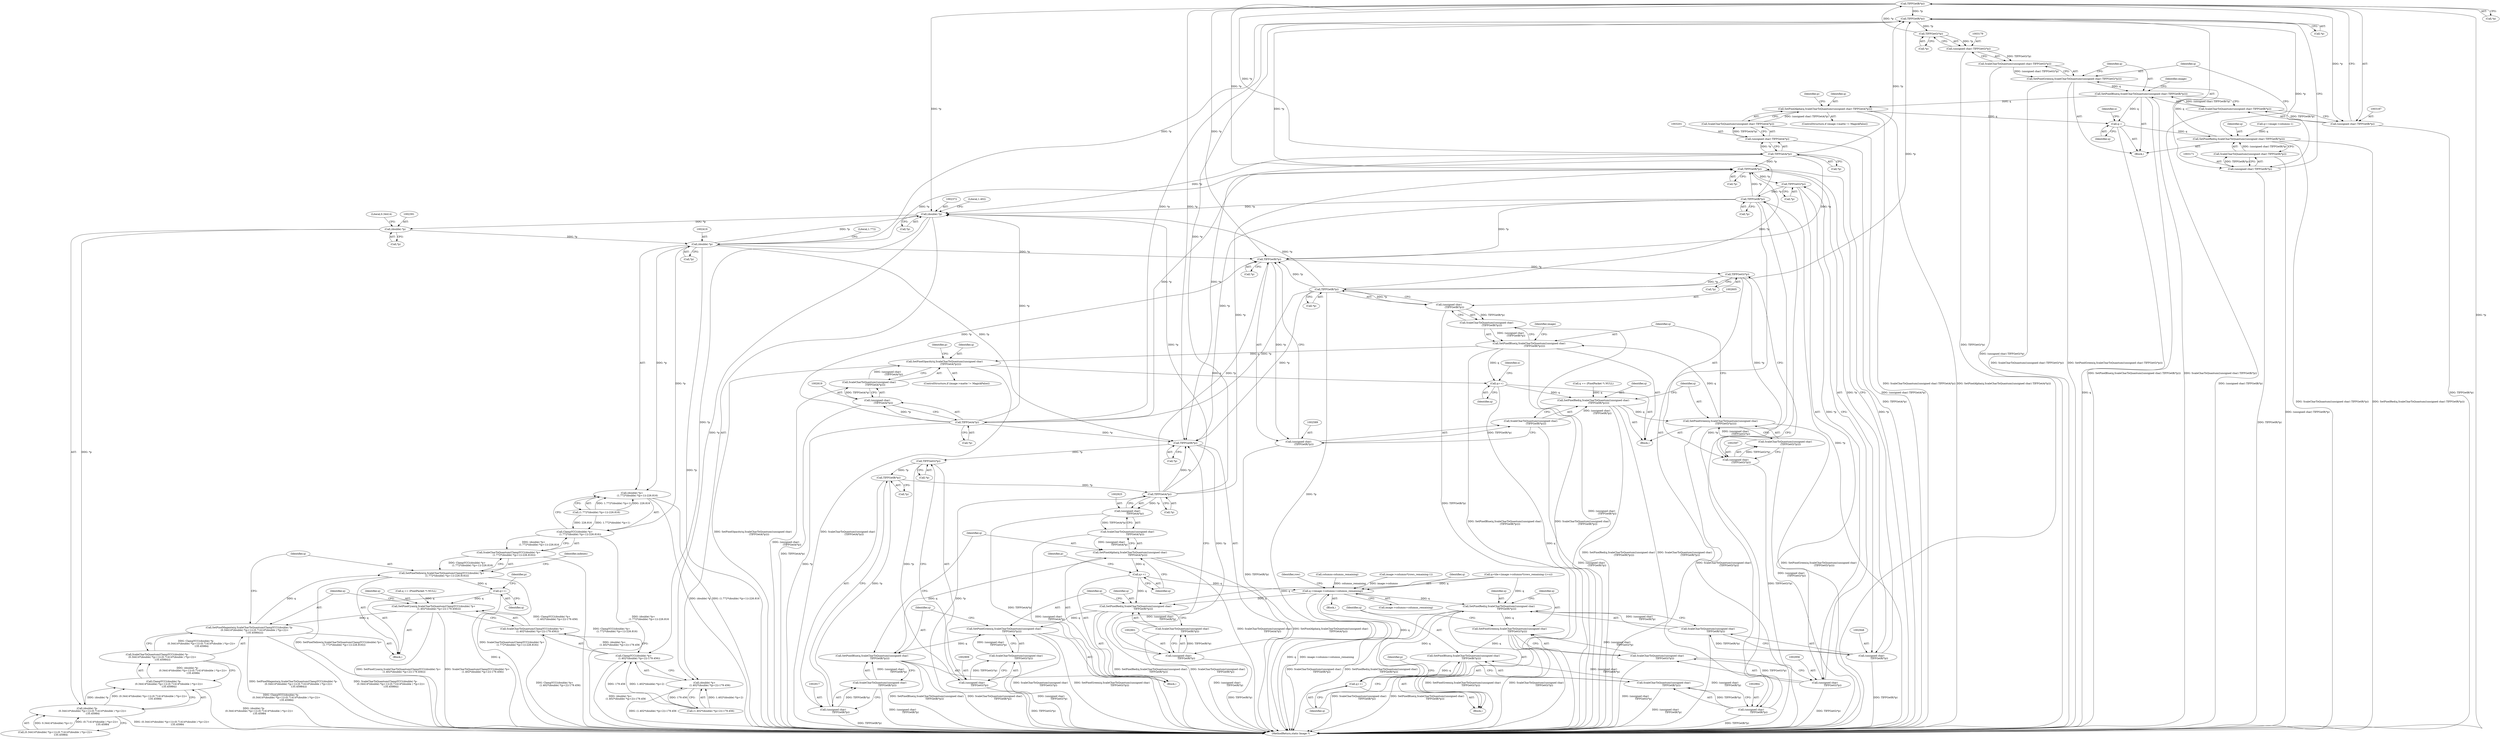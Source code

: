 digraph "0_ImageMagick_f8877abac8e568b2f339cca70c2c3c1b6eaec288@pointer" {
"1003188" [label="(Call,TIFFGetB(*p))"];
"1003180" [label="(Call,TIFFGetG(*p))"];
"1003172" [label="(Call,TIFFGetR(*p))"];
"1002965" [label="(Call,TIFFGetB(*p))"];
"1002957" [label="(Call,TIFFGetG(*p))"];
"1002949" [label="(Call,TIFFGetR(*p))"];
"1003202" [label="(Call,TIFFGetA(*p))"];
"1003188" [label="(Call,TIFFGetB(*p))"];
"1002418" [label="(Call,(double) *p)"];
"1002390" [label="(Call,(double) *p)"];
"1002371" [label="(Call,(double) *p)"];
"1002620" [label="(Call,TIFFGetA(*p))"];
"1002606" [label="(Call,TIFFGetB(*p))"];
"1002598" [label="(Call,TIFFGetG(*p))"];
"1002590" [label="(Call,TIFFGetR(*p))"];
"1002926" [label="(Call,TIFFGetA(*p))"];
"1002918" [label="(Call,TIFFGetB(*p))"];
"1002910" [label="(Call,TIFFGetG(*p))"];
"1002902" [label="(Call,TIFFGetR(*p))"];
"1002369" [label="(Call,ClampYCC((double) *p+\n              (1.402*(double) *(p+2))-179.456))"];
"1002368" [label="(Call,ScaleCharToQuantum(ClampYCC((double) *p+\n              (1.402*(double) *(p+2))-179.456)))"];
"1002366" [label="(Call,SetPixelCyan(q,ScaleCharToQuantum(ClampYCC((double) *p+\n              (1.402*(double) *(p+2))-179.456))))"];
"1002385" [label="(Call,SetPixelMagenta(q,ScaleCharToQuantum(ClampYCC((double) *p-\n              (0.34414*(double) *(p+1))-(0.71414*(double ) *(p+2))+\n              135.45984))))"];
"1002413" [label="(Call,SetPixelYellow(q,ScaleCharToQuantum(ClampYCC((double) *p+\n              (1.772*(double) *(p+1))-226.816))))"];
"1002443" [label="(Call,q++)"];
"1002370" [label="(Call,(double) *p+\n              (1.402*(double) *(p+2))-179.456)"];
"1002389" [label="(Call,(double) *p-\n              (0.34414*(double) *(p+1))-(0.71414*(double ) *(p+2))+\n              135.45984)"];
"1002388" [label="(Call,ClampYCC((double) *p-\n              (0.34414*(double) *(p+1))-(0.71414*(double ) *(p+2))+\n              135.45984))"];
"1002387" [label="(Call,ScaleCharToQuantum(ClampYCC((double) *p-\n              (0.34414*(double) *(p+1))-(0.71414*(double ) *(p+2))+\n              135.45984)))"];
"1002416" [label="(Call,ClampYCC((double) *p+\n              (1.772*(double) *(p+1))-226.816))"];
"1002415" [label="(Call,ScaleCharToQuantum(ClampYCC((double) *p+\n              (1.772*(double) *(p+1))-226.816)))"];
"1002417" [label="(Call,(double) *p+\n              (1.772*(double) *(p+1))-226.816)"];
"1002588" [label="(Call,(unsigned char)\n              (TIFFGetR(*p)))"];
"1002587" [label="(Call,ScaleCharToQuantum((unsigned char)\n              (TIFFGetR(*p))))"];
"1002585" [label="(Call,SetPixelRed(q,ScaleCharToQuantum((unsigned char)\n              (TIFFGetR(*p)))))"];
"1002593" [label="(Call,SetPixelGreen(q,ScaleCharToQuantum((unsigned char)\n              (TIFFGetG(*p)))))"];
"1002601" [label="(Call,SetPixelBlue(q,ScaleCharToQuantum((unsigned char)\n              (TIFFGetB(*p)))))"];
"1002615" [label="(Call,SetPixelOpacity(q,ScaleCharToQuantum((unsigned char)\n                (TIFFGetA(*p)))))"];
"1002625" [label="(Call,q++)"];
"1002596" [label="(Call,(unsigned char)\n              (TIFFGetG(*p)))"];
"1002595" [label="(Call,ScaleCharToQuantum((unsigned char)\n              (TIFFGetG(*p))))"];
"1002604" [label="(Call,(unsigned char)\n              (TIFFGetB(*p)))"];
"1002603" [label="(Call,ScaleCharToQuantum((unsigned char)\n              (TIFFGetB(*p))))"];
"1002618" [label="(Call,(unsigned char)\n                (TIFFGetA(*p)))"];
"1002617" [label="(Call,ScaleCharToQuantum((unsigned char)\n                (TIFFGetA(*p))))"];
"1002900" [label="(Call,(unsigned char)\n                    TIFFGetR(*p))"];
"1002899" [label="(Call,ScaleCharToQuantum((unsigned char)\n                    TIFFGetR(*p)))"];
"1002897" [label="(Call,SetPixelRed(q,ScaleCharToQuantum((unsigned char)\n                    TIFFGetR(*p))))"];
"1002905" [label="(Call,SetPixelGreen(q,ScaleCharToQuantum((unsigned char)\n                    TIFFGetG(*p))))"];
"1002913" [label="(Call,SetPixelBlue(q,ScaleCharToQuantum((unsigned char)\n                    TIFFGetB(*p))))"];
"1002921" [label="(Call,SetPixelAlpha(q,ScaleCharToQuantum((unsigned char)\n                    TIFFGetA(*p))))"];
"1002929" [label="(Call,q++)"];
"1002977" [label="(Call,q-=(image->columns+columns_remaining))"];
"1002944" [label="(Call,SetPixelRed(q,ScaleCharToQuantum((unsigned char)\n                    TIFFGetR(*p))))"];
"1002952" [label="(Call,SetPixelGreen(q,ScaleCharToQuantum((unsigned char)\n                    TIFFGetG(*p))))"];
"1002960" [label="(Call,SetPixelBlue(q,ScaleCharToQuantum((unsigned char)\n                    TIFFGetB(*p))))"];
"1002968" [label="(Call,q++)"];
"1002908" [label="(Call,(unsigned char)\n                    TIFFGetG(*p))"];
"1002907" [label="(Call,ScaleCharToQuantum((unsigned char)\n                    TIFFGetG(*p)))"];
"1002916" [label="(Call,(unsigned char)\n                    TIFFGetB(*p))"];
"1002915" [label="(Call,ScaleCharToQuantum((unsigned char)\n                    TIFFGetB(*p)))"];
"1002924" [label="(Call,(unsigned char)\n                    TIFFGetA(*p))"];
"1002923" [label="(Call,ScaleCharToQuantum((unsigned char)\n                    TIFFGetA(*p)))"];
"1002947" [label="(Call,(unsigned char)\n                    TIFFGetR(*p))"];
"1002946" [label="(Call,ScaleCharToQuantum((unsigned char)\n                    TIFFGetR(*p)))"];
"1002955" [label="(Call,(unsigned char)\n                    TIFFGetG(*p))"];
"1002954" [label="(Call,ScaleCharToQuantum((unsigned char)\n                    TIFFGetG(*p)))"];
"1002963" [label="(Call,(unsigned char)\n                    TIFFGetB(*p))"];
"1002962" [label="(Call,ScaleCharToQuantum((unsigned char)\n                    TIFFGetB(*p)))"];
"1003170" [label="(Call,(unsigned char) TIFFGetR(*p))"];
"1003169" [label="(Call,ScaleCharToQuantum((unsigned char) TIFFGetR(*p)))"];
"1003167" [label="(Call,SetPixelRed(q,ScaleCharToQuantum((unsigned char) TIFFGetR(*p))))"];
"1003175" [label="(Call,SetPixelGreen(q,ScaleCharToQuantum((unsigned char) TIFFGetG(*p))))"];
"1003183" [label="(Call,SetPixelBlue(q,ScaleCharToQuantum((unsigned char) TIFFGetB(*p))))"];
"1003197" [label="(Call,SetPixelAlpha(q,ScaleCharToQuantum((unsigned char) TIFFGetA(*p))))"];
"1003207" [label="(Call,q--)"];
"1003178" [label="(Call,(unsigned char) TIFFGetG(*p))"];
"1003177" [label="(Call,ScaleCharToQuantum((unsigned char) TIFFGetG(*p)))"];
"1003186" [label="(Call,(unsigned char) TIFFGetB(*p))"];
"1003185" [label="(Call,ScaleCharToQuantum((unsigned char) TIFFGetB(*p)))"];
"1003200" [label="(Call,(unsigned char) TIFFGetA(*p))"];
"1003199" [label="(Call,ScaleCharToQuantum((unsigned char) TIFFGetA(*p)))"];
"1002965" [label="(Call,TIFFGetB(*p))"];
"1002594" [label="(Identifier,q)"];
"1002971" [label="(Identifier,p)"];
"1003146" [label="(Call,q+=image->columns-1)"];
"1002602" [label="(Identifier,q)"];
"1002903" [label="(Call,*p)"];
"1002620" [label="(Call,TIFFGetA(*p))"];
"1002915" [label="(Call,ScaleCharToQuantum((unsigned char)\n                    TIFFGetB(*p)))"];
"1003178" [label="(Call,(unsigned char) TIFFGetG(*p))"];
"1002908" [label="(Call,(unsigned char)\n                    TIFFGetG(*p))"];
"1002625" [label="(Call,q++)"];
"1002339" [label="(Call,q == (PixelPacket *) NULL)"];
"1002588" [label="(Call,(unsigned char)\n              (TIFFGetR(*p)))"];
"1002924" [label="(Call,(unsigned char)\n                    TIFFGetA(*p))"];
"1002618" [label="(Call,(unsigned char)\n                (TIFFGetA(*p)))"];
"1002899" [label="(Call,ScaleCharToQuantum((unsigned char)\n                    TIFFGetR(*p)))"];
"1003176" [label="(Identifier,q)"];
"1002932" [label="(Identifier,p)"];
"1003208" [label="(Identifier,q)"];
"1002417" [label="(Call,(double) *p+\n              (1.772*(double) *(p+1))-226.816)"];
"1002607" [label="(Call,*p)"];
"1002604" [label="(Call,(unsigned char)\n              (TIFFGetB(*p)))"];
"1002880" [label="(Block,)"];
"1002389" [label="(Call,(double) *p-\n              (0.34414*(double) *(p+1))-(0.71414*(double ) *(p+2))+\n              135.45984)"];
"1002626" [label="(Identifier,q)"];
"1002415" [label="(Call,ScaleCharToQuantum(ClampYCC((double) *p+\n              (1.772*(double) *(p+1))-226.816)))"];
"1002370" [label="(Call,(double) *p+\n              (1.402*(double) *(p+2))-179.456)"];
"1002923" [label="(Call,ScaleCharToQuantum((unsigned char)\n                    TIFFGetA(*p)))"];
"1002601" [label="(Call,SetPixelBlue(q,ScaleCharToQuantum((unsigned char)\n              (TIFFGetB(*p)))))"];
"1003194" [label="(Identifier,image)"];
"1002603" [label="(Call,ScaleCharToQuantum((unsigned char)\n              (TIFFGetB(*p))))"];
"1002621" [label="(Call,*p)"];
"1002946" [label="(Call,ScaleCharToQuantum((unsigned char)\n                    TIFFGetR(*p)))"];
"1002368" [label="(Call,ScaleCharToQuantum(ClampYCC((double) *p+\n              (1.402*(double) *(p+2))-179.456)))"];
"1003191" [label="(ControlStructure,if (image->matte != MagickFalse))"];
"1003185" [label="(Call,ScaleCharToQuantum((unsigned char) TIFFGetB(*p)))"];
"1002373" [label="(Call,*p)"];
"1002858" [label="(Call,q=tile+(image->columns*(rows_remaining-1)+x))"];
"1002418" [label="(Call,(double) *p)"];
"1002584" [label="(Block,)"];
"1002396" [label="(Literal,0.34414)"];
"1002906" [label="(Identifier,q)"];
"1003199" [label="(Call,ScaleCharToQuantum((unsigned char) TIFFGetA(*p)))"];
"1002921" [label="(Call,SetPixelAlpha(q,ScaleCharToQuantum((unsigned char)\n                    TIFFGetA(*p))))"];
"1002394" [label="(Call,(0.34414*(double) *(p+1))-(0.71414*(double ) *(p+2))+\n              135.45984)"];
"1003207" [label="(Call,q--)"];
"1002957" [label="(Call,TIFFGetG(*p))"];
"1002367" [label="(Identifier,q)"];
"1003170" [label="(Call,(unsigned char) TIFFGetR(*p))"];
"1002387" [label="(Call,ScaleCharToQuantum(ClampYCC((double) *p-\n              (0.34414*(double) *(p+1))-(0.71414*(double ) *(p+2))+\n              135.45984)))"];
"1002926" [label="(Call,TIFFGetA(*p))"];
"1002413" [label="(Call,SetPixelYellow(q,ScaleCharToQuantum(ClampYCC((double) *p+\n              (1.772*(double) *(p+1))-226.816))))"];
"1002520" [label="(Call,q == (PixelPacket *) NULL)"];
"1002612" [label="(Identifier,image)"];
"1002978" [label="(Identifier,q)"];
"1002369" [label="(Call,ClampYCC((double) *p+\n              (1.402*(double) *(p+2))-179.456))"];
"1003399" [label="(MethodReturn,static Image *)"];
"1002390" [label="(Call,(double) *p)"];
"1002962" [label="(Call,ScaleCharToQuantum((unsigned char)\n                    TIFFGetB(*p)))"];
"1002583" [label="(Identifier,x)"];
"1002615" [label="(Call,SetPixelOpacity(q,ScaleCharToQuantum((unsigned char)\n                (TIFFGetA(*p)))))"];
"1003177" [label="(Call,ScaleCharToQuantum((unsigned char) TIFFGetG(*p)))"];
"1002595" [label="(Call,ScaleCharToQuantum((unsigned char)\n              (TIFFGetG(*p))))"];
"1002916" [label="(Call,(unsigned char)\n                    TIFFGetB(*p))"];
"1002587" [label="(Call,ScaleCharToQuantum((unsigned char)\n              (TIFFGetR(*p))))"];
"1003189" [label="(Call,*p)"];
"1002897" [label="(Call,SetPixelRed(q,ScaleCharToQuantum((unsigned char)\n                    TIFFGetR(*p))))"];
"1003166" [label="(Block,)"];
"1002416" [label="(Call,ClampYCC((double) *p+\n              (1.772*(double) *(p+1))-226.816))"];
"1003181" [label="(Call,*p)"];
"1002879" [label="(Identifier,row)"];
"1003167" [label="(Call,SetPixelRed(q,ScaleCharToQuantum((unsigned char) TIFFGetR(*p))))"];
"1002974" [label="(Call,columns-columns_remaining)"];
"1002900" [label="(Call,(unsigned char)\n                    TIFFGetR(*p))"];
"1002599" [label="(Call,*p)"];
"1002907" [label="(Call,ScaleCharToQuantum((unsigned char)\n                    TIFFGetG(*p)))"];
"1002591" [label="(Call,*p)"];
"1002365" [label="(Block,)"];
"1002598" [label="(Call,TIFFGetG(*p))"];
"1002414" [label="(Identifier,q)"];
"1002377" [label="(Literal,1.402)"];
"1003175" [label="(Call,SetPixelGreen(q,ScaleCharToQuantum((unsigned char) TIFFGetG(*p))))"];
"1002616" [label="(Identifier,q)"];
"1002392" [label="(Call,*p)"];
"1002586" [label="(Identifier,q)"];
"1003200" [label="(Call,(unsigned char) TIFFGetA(*p))"];
"1002609" [label="(ControlStructure,if (image->matte != MagickFalse))"];
"1002386" [label="(Identifier,q)"];
"1003188" [label="(Call,TIFFGetB(*p))"];
"1002950" [label="(Call,*p)"];
"1002922" [label="(Identifier,q)"];
"1002385" [label="(Call,SetPixelMagenta(q,ScaleCharToQuantum(ClampYCC((double) *p-\n              (0.34414*(double) *(p+1))-(0.71414*(double ) *(p+2))+\n              135.45984))))"];
"1002911" [label="(Call,*p)"];
"1002910" [label="(Call,TIFFGetG(*p))"];
"1002593" [label="(Call,SetPixelGreen(q,ScaleCharToQuantum((unsigned char)\n              (TIFFGetG(*p)))))"];
"1002914" [label="(Identifier,q)"];
"1002944" [label="(Call,SetPixelRed(q,ScaleCharToQuantum((unsigned char)\n                    TIFFGetR(*p))))"];
"1002953" [label="(Identifier,q)"];
"1002960" [label="(Call,SetPixelBlue(q,ScaleCharToQuantum((unsigned char)\n                    TIFFGetB(*p))))"];
"1002977" [label="(Call,q-=(image->columns+columns_remaining))"];
"1002624" [label="(Identifier,p)"];
"1002913" [label="(Call,SetPixelBlue(q,ScaleCharToQuantum((unsigned char)\n                    TIFFGetB(*p))))"];
"1002945" [label="(Identifier,q)"];
"1003180" [label="(Call,TIFFGetG(*p))"];
"1002375" [label="(Call,(1.402*(double) *(p+2))-179.456)"];
"1002905" [label="(Call,SetPixelGreen(q,ScaleCharToQuantum((unsigned char)\n                    TIFFGetG(*p))))"];
"1002968" [label="(Call,q++)"];
"1003203" [label="(Call,*p)"];
"1002927" [label="(Call,*p)"];
"1002902" [label="(Call,TIFFGetR(*p))"];
"1002963" [label="(Call,(unsigned char)\n                    TIFFGetB(*p))"];
"1003206" [label="(Identifier,p)"];
"1003169" [label="(Call,ScaleCharToQuantum((unsigned char) TIFFGetR(*p)))"];
"1003168" [label="(Identifier,q)"];
"1002943" [label="(Block,)"];
"1002954" [label="(Call,ScaleCharToQuantum((unsigned char)\n                    TIFFGetG(*p)))"];
"1002896" [label="(Block,)"];
"1002955" [label="(Call,(unsigned char)\n                    TIFFGetG(*p))"];
"1002366" [label="(Call,SetPixelCyan(q,ScaleCharToQuantum(ClampYCC((double) *p+\n              (1.402*(double) *(p+2))-179.456))))"];
"1002919" [label="(Call,*p)"];
"1002371" [label="(Call,(double) *p)"];
"1002606" [label="(Call,TIFFGetB(*p))"];
"1002585" [label="(Call,SetPixelRed(q,ScaleCharToQuantum((unsigned char)\n              (TIFFGetR(*p)))))"];
"1003184" [label="(Identifier,q)"];
"1002949" [label="(Call,TIFFGetR(*p))"];
"1002930" [label="(Identifier,q)"];
"1002958" [label="(Call,*p)"];
"1002424" [label="(Literal,1.772)"];
"1002420" [label="(Call,*p)"];
"1003165" [label="(Identifier,x)"];
"1003202" [label="(Call,TIFFGetA(*p))"];
"1003173" [label="(Call,*p)"];
"1002596" [label="(Call,(unsigned char)\n              (TIFFGetG(*p)))"];
"1002444" [label="(Identifier,q)"];
"1002918" [label="(Call,TIFFGetB(*p))"];
"1002898" [label="(Identifier,q)"];
"1003198" [label="(Identifier,q)"];
"1003172" [label="(Call,TIFFGetR(*p))"];
"1002422" [label="(Call,(1.772*(double) *(p+1))-226.816)"];
"1002863" [label="(Call,image->columns*(rows_remaining-1))"];
"1002966" [label="(Call,*p)"];
"1002443" [label="(Call,q++)"];
"1002961" [label="(Identifier,q)"];
"1003186" [label="(Call,(unsigned char) TIFFGetB(*p))"];
"1002947" [label="(Call,(unsigned char)\n                    TIFFGetR(*p))"];
"1002590" [label="(Call,TIFFGetR(*p))"];
"1002446" [label="(Identifier,p)"];
"1003197" [label="(Call,SetPixelAlpha(q,ScaleCharToQuantum((unsigned char) TIFFGetA(*p))))"];
"1002979" [label="(Call,image->columns+columns_remaining)"];
"1002969" [label="(Identifier,q)"];
"1002434" [label="(Identifier,indexes)"];
"1002388" [label="(Call,ClampYCC((double) *p-\n              (0.34414*(double) *(p+1))-(0.71414*(double ) *(p+2))+\n              135.45984))"];
"1003183" [label="(Call,SetPixelBlue(q,ScaleCharToQuantum((unsigned char) TIFFGetB(*p))))"];
"1002617" [label="(Call,ScaleCharToQuantum((unsigned char)\n                (TIFFGetA(*p))))"];
"1002952" [label="(Call,SetPixelGreen(q,ScaleCharToQuantum((unsigned char)\n                    TIFFGetG(*p))))"];
"1002929" [label="(Call,q++)"];
"1003188" -> "1003186"  [label="AST: "];
"1003188" -> "1003189"  [label="CFG: "];
"1003189" -> "1003188"  [label="AST: "];
"1003186" -> "1003188"  [label="CFG: "];
"1003188" -> "1003399"  [label="DDG: *p"];
"1003188" -> "1002371"  [label="DDG: *p"];
"1003188" -> "1002590"  [label="DDG: *p"];
"1003188" -> "1002902"  [label="DDG: *p"];
"1003188" -> "1002949"  [label="DDG: *p"];
"1003188" -> "1003172"  [label="DDG: *p"];
"1003188" -> "1003186"  [label="DDG: *p"];
"1003180" -> "1003188"  [label="DDG: *p"];
"1003188" -> "1003202"  [label="DDG: *p"];
"1003180" -> "1003178"  [label="AST: "];
"1003180" -> "1003181"  [label="CFG: "];
"1003181" -> "1003180"  [label="AST: "];
"1003178" -> "1003180"  [label="CFG: "];
"1003180" -> "1003178"  [label="DDG: *p"];
"1003172" -> "1003180"  [label="DDG: *p"];
"1003172" -> "1003170"  [label="AST: "];
"1003172" -> "1003173"  [label="CFG: "];
"1003173" -> "1003172"  [label="AST: "];
"1003170" -> "1003172"  [label="CFG: "];
"1003172" -> "1003170"  [label="DDG: *p"];
"1002965" -> "1003172"  [label="DDG: *p"];
"1003202" -> "1003172"  [label="DDG: *p"];
"1002418" -> "1003172"  [label="DDG: *p"];
"1002620" -> "1003172"  [label="DDG: *p"];
"1002926" -> "1003172"  [label="DDG: *p"];
"1002606" -> "1003172"  [label="DDG: *p"];
"1002965" -> "1002963"  [label="AST: "];
"1002965" -> "1002966"  [label="CFG: "];
"1002966" -> "1002965"  [label="AST: "];
"1002963" -> "1002965"  [label="CFG: "];
"1002965" -> "1003399"  [label="DDG: *p"];
"1002965" -> "1002371"  [label="DDG: *p"];
"1002965" -> "1002590"  [label="DDG: *p"];
"1002965" -> "1002902"  [label="DDG: *p"];
"1002965" -> "1002949"  [label="DDG: *p"];
"1002965" -> "1002963"  [label="DDG: *p"];
"1002957" -> "1002965"  [label="DDG: *p"];
"1002957" -> "1002955"  [label="AST: "];
"1002957" -> "1002958"  [label="CFG: "];
"1002958" -> "1002957"  [label="AST: "];
"1002955" -> "1002957"  [label="CFG: "];
"1002957" -> "1002955"  [label="DDG: *p"];
"1002949" -> "1002957"  [label="DDG: *p"];
"1002949" -> "1002947"  [label="AST: "];
"1002949" -> "1002950"  [label="CFG: "];
"1002950" -> "1002949"  [label="AST: "];
"1002947" -> "1002949"  [label="CFG: "];
"1002949" -> "1002947"  [label="DDG: *p"];
"1003202" -> "1002949"  [label="DDG: *p"];
"1002418" -> "1002949"  [label="DDG: *p"];
"1002620" -> "1002949"  [label="DDG: *p"];
"1002926" -> "1002949"  [label="DDG: *p"];
"1002606" -> "1002949"  [label="DDG: *p"];
"1003202" -> "1003200"  [label="AST: "];
"1003202" -> "1003203"  [label="CFG: "];
"1003203" -> "1003202"  [label="AST: "];
"1003200" -> "1003202"  [label="CFG: "];
"1003202" -> "1003399"  [label="DDG: *p"];
"1003202" -> "1002371"  [label="DDG: *p"];
"1003202" -> "1002590"  [label="DDG: *p"];
"1003202" -> "1002902"  [label="DDG: *p"];
"1003202" -> "1003200"  [label="DDG: *p"];
"1002418" -> "1002417"  [label="AST: "];
"1002418" -> "1002420"  [label="CFG: "];
"1002419" -> "1002418"  [label="AST: "];
"1002420" -> "1002418"  [label="AST: "];
"1002424" -> "1002418"  [label="CFG: "];
"1002418" -> "1003399"  [label="DDG: *p"];
"1002418" -> "1002371"  [label="DDG: *p"];
"1002418" -> "1002416"  [label="DDG: *p"];
"1002418" -> "1002417"  [label="DDG: *p"];
"1002390" -> "1002418"  [label="DDG: *p"];
"1002418" -> "1002590"  [label="DDG: *p"];
"1002418" -> "1002902"  [label="DDG: *p"];
"1002390" -> "1002389"  [label="AST: "];
"1002390" -> "1002392"  [label="CFG: "];
"1002391" -> "1002390"  [label="AST: "];
"1002392" -> "1002390"  [label="AST: "];
"1002396" -> "1002390"  [label="CFG: "];
"1002390" -> "1002389"  [label="DDG: *p"];
"1002371" -> "1002390"  [label="DDG: *p"];
"1002371" -> "1002370"  [label="AST: "];
"1002371" -> "1002373"  [label="CFG: "];
"1002372" -> "1002371"  [label="AST: "];
"1002373" -> "1002371"  [label="AST: "];
"1002377" -> "1002371"  [label="CFG: "];
"1002371" -> "1002369"  [label="DDG: *p"];
"1002371" -> "1002370"  [label="DDG: *p"];
"1002620" -> "1002371"  [label="DDG: *p"];
"1002926" -> "1002371"  [label="DDG: *p"];
"1002606" -> "1002371"  [label="DDG: *p"];
"1002620" -> "1002618"  [label="AST: "];
"1002620" -> "1002621"  [label="CFG: "];
"1002621" -> "1002620"  [label="AST: "];
"1002618" -> "1002620"  [label="CFG: "];
"1002620" -> "1003399"  [label="DDG: *p"];
"1002620" -> "1002590"  [label="DDG: *p"];
"1002620" -> "1002618"  [label="DDG: *p"];
"1002606" -> "1002620"  [label="DDG: *p"];
"1002620" -> "1002902"  [label="DDG: *p"];
"1002606" -> "1002604"  [label="AST: "];
"1002606" -> "1002607"  [label="CFG: "];
"1002607" -> "1002606"  [label="AST: "];
"1002604" -> "1002606"  [label="CFG: "];
"1002606" -> "1003399"  [label="DDG: *p"];
"1002606" -> "1002590"  [label="DDG: *p"];
"1002606" -> "1002604"  [label="DDG: *p"];
"1002598" -> "1002606"  [label="DDG: *p"];
"1002606" -> "1002902"  [label="DDG: *p"];
"1002598" -> "1002596"  [label="AST: "];
"1002598" -> "1002599"  [label="CFG: "];
"1002599" -> "1002598"  [label="AST: "];
"1002596" -> "1002598"  [label="CFG: "];
"1002598" -> "1002596"  [label="DDG: *p"];
"1002590" -> "1002598"  [label="DDG: *p"];
"1002590" -> "1002588"  [label="AST: "];
"1002590" -> "1002591"  [label="CFG: "];
"1002591" -> "1002590"  [label="AST: "];
"1002588" -> "1002590"  [label="CFG: "];
"1002590" -> "1002588"  [label="DDG: *p"];
"1002926" -> "1002590"  [label="DDG: *p"];
"1002926" -> "1002924"  [label="AST: "];
"1002926" -> "1002927"  [label="CFG: "];
"1002927" -> "1002926"  [label="AST: "];
"1002924" -> "1002926"  [label="CFG: "];
"1002926" -> "1003399"  [label="DDG: *p"];
"1002926" -> "1002902"  [label="DDG: *p"];
"1002926" -> "1002924"  [label="DDG: *p"];
"1002918" -> "1002926"  [label="DDG: *p"];
"1002918" -> "1002916"  [label="AST: "];
"1002918" -> "1002919"  [label="CFG: "];
"1002919" -> "1002918"  [label="AST: "];
"1002916" -> "1002918"  [label="CFG: "];
"1002918" -> "1002916"  [label="DDG: *p"];
"1002910" -> "1002918"  [label="DDG: *p"];
"1002910" -> "1002908"  [label="AST: "];
"1002910" -> "1002911"  [label="CFG: "];
"1002911" -> "1002910"  [label="AST: "];
"1002908" -> "1002910"  [label="CFG: "];
"1002910" -> "1002908"  [label="DDG: *p"];
"1002902" -> "1002910"  [label="DDG: *p"];
"1002902" -> "1002900"  [label="AST: "];
"1002902" -> "1002903"  [label="CFG: "];
"1002903" -> "1002902"  [label="AST: "];
"1002900" -> "1002902"  [label="CFG: "];
"1002902" -> "1002900"  [label="DDG: *p"];
"1002369" -> "1002368"  [label="AST: "];
"1002369" -> "1002370"  [label="CFG: "];
"1002370" -> "1002369"  [label="AST: "];
"1002368" -> "1002369"  [label="CFG: "];
"1002369" -> "1003399"  [label="DDG: (double) *p+\n              (1.402*(double) *(p+2))-179.456"];
"1002369" -> "1002368"  [label="DDG: (double) *p+\n              (1.402*(double) *(p+2))-179.456"];
"1002375" -> "1002369"  [label="DDG: 1.402*(double) *(p+2)"];
"1002375" -> "1002369"  [label="DDG: 179.456"];
"1002368" -> "1002366"  [label="AST: "];
"1002366" -> "1002368"  [label="CFG: "];
"1002368" -> "1003399"  [label="DDG: ClampYCC((double) *p+\n              (1.402*(double) *(p+2))-179.456)"];
"1002368" -> "1002366"  [label="DDG: ClampYCC((double) *p+\n              (1.402*(double) *(p+2))-179.456)"];
"1002366" -> "1002365"  [label="AST: "];
"1002367" -> "1002366"  [label="AST: "];
"1002386" -> "1002366"  [label="CFG: "];
"1002366" -> "1003399"  [label="DDG: SetPixelCyan(q,ScaleCharToQuantum(ClampYCC((double) *p+\n              (1.402*(double) *(p+2))-179.456)))"];
"1002366" -> "1003399"  [label="DDG: ScaleCharToQuantum(ClampYCC((double) *p+\n              (1.402*(double) *(p+2))-179.456))"];
"1002339" -> "1002366"  [label="DDG: q"];
"1002443" -> "1002366"  [label="DDG: q"];
"1002366" -> "1002385"  [label="DDG: q"];
"1002385" -> "1002365"  [label="AST: "];
"1002385" -> "1002387"  [label="CFG: "];
"1002386" -> "1002385"  [label="AST: "];
"1002387" -> "1002385"  [label="AST: "];
"1002414" -> "1002385"  [label="CFG: "];
"1002385" -> "1003399"  [label="DDG: ScaleCharToQuantum(ClampYCC((double) *p-\n              (0.34414*(double) *(p+1))-(0.71414*(double ) *(p+2))+\n              135.45984))"];
"1002385" -> "1003399"  [label="DDG: SetPixelMagenta(q,ScaleCharToQuantum(ClampYCC((double) *p-\n              (0.34414*(double) *(p+1))-(0.71414*(double ) *(p+2))+\n              135.45984)))"];
"1002387" -> "1002385"  [label="DDG: ClampYCC((double) *p-\n              (0.34414*(double) *(p+1))-(0.71414*(double ) *(p+2))+\n              135.45984)"];
"1002385" -> "1002413"  [label="DDG: q"];
"1002413" -> "1002365"  [label="AST: "];
"1002413" -> "1002415"  [label="CFG: "];
"1002414" -> "1002413"  [label="AST: "];
"1002415" -> "1002413"  [label="AST: "];
"1002434" -> "1002413"  [label="CFG: "];
"1002413" -> "1003399"  [label="DDG: ScaleCharToQuantum(ClampYCC((double) *p+\n              (1.772*(double) *(p+1))-226.816))"];
"1002413" -> "1003399"  [label="DDG: SetPixelYellow(q,ScaleCharToQuantum(ClampYCC((double) *p+\n              (1.772*(double) *(p+1))-226.816)))"];
"1002415" -> "1002413"  [label="DDG: ClampYCC((double) *p+\n              (1.772*(double) *(p+1))-226.816)"];
"1002413" -> "1002443"  [label="DDG: q"];
"1002443" -> "1002365"  [label="AST: "];
"1002443" -> "1002444"  [label="CFG: "];
"1002444" -> "1002443"  [label="AST: "];
"1002446" -> "1002443"  [label="CFG: "];
"1002443" -> "1003399"  [label="DDG: q"];
"1002370" -> "1002375"  [label="CFG: "];
"1002375" -> "1002370"  [label="AST: "];
"1002370" -> "1003399"  [label="DDG: (1.402*(double) *(p+2))-179.456"];
"1002375" -> "1002370"  [label="DDG: 1.402*(double) *(p+2)"];
"1002375" -> "1002370"  [label="DDG: 179.456"];
"1002389" -> "1002388"  [label="AST: "];
"1002389" -> "1002394"  [label="CFG: "];
"1002394" -> "1002389"  [label="AST: "];
"1002388" -> "1002389"  [label="CFG: "];
"1002389" -> "1003399"  [label="DDG: (0.34414*(double) *(p+1))-(0.71414*(double ) *(p+2))+\n              135.45984"];
"1002389" -> "1002388"  [label="DDG: (double) *p"];
"1002389" -> "1002388"  [label="DDG: (0.34414*(double) *(p+1))-(0.71414*(double ) *(p+2))+\n              135.45984"];
"1002394" -> "1002389"  [label="DDG: 0.34414*(double) *(p+1)"];
"1002394" -> "1002389"  [label="DDG: (0.71414*(double ) *(p+2))+\n              135.45984"];
"1002388" -> "1002387"  [label="AST: "];
"1002387" -> "1002388"  [label="CFG: "];
"1002388" -> "1003399"  [label="DDG: (double) *p-\n              (0.34414*(double) *(p+1))-(0.71414*(double ) *(p+2))+\n              135.45984"];
"1002388" -> "1002387"  [label="DDG: (double) *p-\n              (0.34414*(double) *(p+1))-(0.71414*(double ) *(p+2))+\n              135.45984"];
"1002387" -> "1003399"  [label="DDG: ClampYCC((double) *p-\n              (0.34414*(double) *(p+1))-(0.71414*(double ) *(p+2))+\n              135.45984)"];
"1002416" -> "1002415"  [label="AST: "];
"1002416" -> "1002417"  [label="CFG: "];
"1002417" -> "1002416"  [label="AST: "];
"1002415" -> "1002416"  [label="CFG: "];
"1002416" -> "1003399"  [label="DDG: (double) *p+\n              (1.772*(double) *(p+1))-226.816"];
"1002416" -> "1002415"  [label="DDG: (double) *p+\n              (1.772*(double) *(p+1))-226.816"];
"1002422" -> "1002416"  [label="DDG: 1.772*(double) *(p+1)"];
"1002422" -> "1002416"  [label="DDG: 226.816"];
"1002415" -> "1003399"  [label="DDG: ClampYCC((double) *p+\n              (1.772*(double) *(p+1))-226.816)"];
"1002417" -> "1002422"  [label="CFG: "];
"1002422" -> "1002417"  [label="AST: "];
"1002417" -> "1003399"  [label="DDG: (double) *p"];
"1002417" -> "1003399"  [label="DDG: (1.772*(double) *(p+1))-226.816"];
"1002422" -> "1002417"  [label="DDG: 1.772*(double) *(p+1)"];
"1002422" -> "1002417"  [label="DDG: 226.816"];
"1002588" -> "1002587"  [label="AST: "];
"1002589" -> "1002588"  [label="AST: "];
"1002587" -> "1002588"  [label="CFG: "];
"1002588" -> "1003399"  [label="DDG: TIFFGetR(*p)"];
"1002588" -> "1002587"  [label="DDG: TIFFGetR(*p)"];
"1002587" -> "1002585"  [label="AST: "];
"1002585" -> "1002587"  [label="CFG: "];
"1002587" -> "1003399"  [label="DDG: (unsigned char)\n              (TIFFGetR(*p))"];
"1002587" -> "1002585"  [label="DDG: (unsigned char)\n              (TIFFGetR(*p))"];
"1002585" -> "1002584"  [label="AST: "];
"1002586" -> "1002585"  [label="AST: "];
"1002594" -> "1002585"  [label="CFG: "];
"1002585" -> "1003399"  [label="DDG: ScaleCharToQuantum((unsigned char)\n              (TIFFGetR(*p)))"];
"1002585" -> "1003399"  [label="DDG: SetPixelRed(q,ScaleCharToQuantum((unsigned char)\n              (TIFFGetR(*p))))"];
"1002625" -> "1002585"  [label="DDG: q"];
"1002520" -> "1002585"  [label="DDG: q"];
"1002585" -> "1002593"  [label="DDG: q"];
"1002593" -> "1002584"  [label="AST: "];
"1002593" -> "1002595"  [label="CFG: "];
"1002594" -> "1002593"  [label="AST: "];
"1002595" -> "1002593"  [label="AST: "];
"1002602" -> "1002593"  [label="CFG: "];
"1002593" -> "1003399"  [label="DDG: SetPixelGreen(q,ScaleCharToQuantum((unsigned char)\n              (TIFFGetG(*p))))"];
"1002593" -> "1003399"  [label="DDG: ScaleCharToQuantum((unsigned char)\n              (TIFFGetG(*p)))"];
"1002595" -> "1002593"  [label="DDG: (unsigned char)\n              (TIFFGetG(*p))"];
"1002593" -> "1002601"  [label="DDG: q"];
"1002601" -> "1002584"  [label="AST: "];
"1002601" -> "1002603"  [label="CFG: "];
"1002602" -> "1002601"  [label="AST: "];
"1002603" -> "1002601"  [label="AST: "];
"1002612" -> "1002601"  [label="CFG: "];
"1002601" -> "1003399"  [label="DDG: SetPixelBlue(q,ScaleCharToQuantum((unsigned char)\n              (TIFFGetB(*p))))"];
"1002601" -> "1003399"  [label="DDG: ScaleCharToQuantum((unsigned char)\n              (TIFFGetB(*p)))"];
"1002603" -> "1002601"  [label="DDG: (unsigned char)\n              (TIFFGetB(*p))"];
"1002601" -> "1002615"  [label="DDG: q"];
"1002601" -> "1002625"  [label="DDG: q"];
"1002615" -> "1002609"  [label="AST: "];
"1002615" -> "1002617"  [label="CFG: "];
"1002616" -> "1002615"  [label="AST: "];
"1002617" -> "1002615"  [label="AST: "];
"1002624" -> "1002615"  [label="CFG: "];
"1002615" -> "1003399"  [label="DDG: SetPixelOpacity(q,ScaleCharToQuantum((unsigned char)\n                (TIFFGetA(*p))))"];
"1002615" -> "1003399"  [label="DDG: ScaleCharToQuantum((unsigned char)\n                (TIFFGetA(*p)))"];
"1002617" -> "1002615"  [label="DDG: (unsigned char)\n                (TIFFGetA(*p))"];
"1002615" -> "1002625"  [label="DDG: q"];
"1002625" -> "1002584"  [label="AST: "];
"1002625" -> "1002626"  [label="CFG: "];
"1002626" -> "1002625"  [label="AST: "];
"1002583" -> "1002625"  [label="CFG: "];
"1002625" -> "1003399"  [label="DDG: q"];
"1002596" -> "1002595"  [label="AST: "];
"1002597" -> "1002596"  [label="AST: "];
"1002595" -> "1002596"  [label="CFG: "];
"1002596" -> "1003399"  [label="DDG: TIFFGetG(*p)"];
"1002596" -> "1002595"  [label="DDG: TIFFGetG(*p)"];
"1002595" -> "1003399"  [label="DDG: (unsigned char)\n              (TIFFGetG(*p))"];
"1002604" -> "1002603"  [label="AST: "];
"1002605" -> "1002604"  [label="AST: "];
"1002603" -> "1002604"  [label="CFG: "];
"1002604" -> "1003399"  [label="DDG: TIFFGetB(*p)"];
"1002604" -> "1002603"  [label="DDG: TIFFGetB(*p)"];
"1002603" -> "1003399"  [label="DDG: (unsigned char)\n              (TIFFGetB(*p))"];
"1002618" -> "1002617"  [label="AST: "];
"1002619" -> "1002618"  [label="AST: "];
"1002617" -> "1002618"  [label="CFG: "];
"1002618" -> "1003399"  [label="DDG: TIFFGetA(*p)"];
"1002618" -> "1002617"  [label="DDG: TIFFGetA(*p)"];
"1002617" -> "1003399"  [label="DDG: (unsigned char)\n                (TIFFGetA(*p))"];
"1002900" -> "1002899"  [label="AST: "];
"1002901" -> "1002900"  [label="AST: "];
"1002899" -> "1002900"  [label="CFG: "];
"1002900" -> "1003399"  [label="DDG: TIFFGetR(*p)"];
"1002900" -> "1002899"  [label="DDG: TIFFGetR(*p)"];
"1002899" -> "1002897"  [label="AST: "];
"1002897" -> "1002899"  [label="CFG: "];
"1002899" -> "1003399"  [label="DDG: (unsigned char)\n                    TIFFGetR(*p)"];
"1002899" -> "1002897"  [label="DDG: (unsigned char)\n                    TIFFGetR(*p)"];
"1002897" -> "1002896"  [label="AST: "];
"1002898" -> "1002897"  [label="AST: "];
"1002906" -> "1002897"  [label="CFG: "];
"1002897" -> "1003399"  [label="DDG: SetPixelRed(q,ScaleCharToQuantum((unsigned char)\n                    TIFFGetR(*p)))"];
"1002897" -> "1003399"  [label="DDG: ScaleCharToQuantum((unsigned char)\n                    TIFFGetR(*p))"];
"1002977" -> "1002897"  [label="DDG: q"];
"1002929" -> "1002897"  [label="DDG: q"];
"1002858" -> "1002897"  [label="DDG: q"];
"1002897" -> "1002905"  [label="DDG: q"];
"1002905" -> "1002896"  [label="AST: "];
"1002905" -> "1002907"  [label="CFG: "];
"1002906" -> "1002905"  [label="AST: "];
"1002907" -> "1002905"  [label="AST: "];
"1002914" -> "1002905"  [label="CFG: "];
"1002905" -> "1003399"  [label="DDG: ScaleCharToQuantum((unsigned char)\n                    TIFFGetG(*p))"];
"1002905" -> "1003399"  [label="DDG: SetPixelGreen(q,ScaleCharToQuantum((unsigned char)\n                    TIFFGetG(*p)))"];
"1002907" -> "1002905"  [label="DDG: (unsigned char)\n                    TIFFGetG(*p)"];
"1002905" -> "1002913"  [label="DDG: q"];
"1002913" -> "1002896"  [label="AST: "];
"1002913" -> "1002915"  [label="CFG: "];
"1002914" -> "1002913"  [label="AST: "];
"1002915" -> "1002913"  [label="AST: "];
"1002922" -> "1002913"  [label="CFG: "];
"1002913" -> "1003399"  [label="DDG: SetPixelBlue(q,ScaleCharToQuantum((unsigned char)\n                    TIFFGetB(*p)))"];
"1002913" -> "1003399"  [label="DDG: ScaleCharToQuantum((unsigned char)\n                    TIFFGetB(*p))"];
"1002915" -> "1002913"  [label="DDG: (unsigned char)\n                    TIFFGetB(*p)"];
"1002913" -> "1002921"  [label="DDG: q"];
"1002921" -> "1002896"  [label="AST: "];
"1002921" -> "1002923"  [label="CFG: "];
"1002922" -> "1002921"  [label="AST: "];
"1002923" -> "1002921"  [label="AST: "];
"1002930" -> "1002921"  [label="CFG: "];
"1002921" -> "1003399"  [label="DDG: ScaleCharToQuantum((unsigned char)\n                    TIFFGetA(*p))"];
"1002921" -> "1003399"  [label="DDG: SetPixelAlpha(q,ScaleCharToQuantum((unsigned char)\n                    TIFFGetA(*p)))"];
"1002923" -> "1002921"  [label="DDG: (unsigned char)\n                    TIFFGetA(*p)"];
"1002921" -> "1002929"  [label="DDG: q"];
"1002929" -> "1002896"  [label="AST: "];
"1002929" -> "1002930"  [label="CFG: "];
"1002930" -> "1002929"  [label="AST: "];
"1002932" -> "1002929"  [label="CFG: "];
"1002929" -> "1002977"  [label="DDG: q"];
"1002977" -> "1002880"  [label="AST: "];
"1002977" -> "1002979"  [label="CFG: "];
"1002978" -> "1002977"  [label="AST: "];
"1002979" -> "1002977"  [label="AST: "];
"1002879" -> "1002977"  [label="CFG: "];
"1002977" -> "1003399"  [label="DDG: q"];
"1002977" -> "1003399"  [label="DDG: image->columns+columns_remaining"];
"1002977" -> "1002944"  [label="DDG: q"];
"1002863" -> "1002977"  [label="DDG: image->columns"];
"1002974" -> "1002977"  [label="DDG: columns_remaining"];
"1002858" -> "1002977"  [label="DDG: q"];
"1002968" -> "1002977"  [label="DDG: q"];
"1002944" -> "1002943"  [label="AST: "];
"1002944" -> "1002946"  [label="CFG: "];
"1002945" -> "1002944"  [label="AST: "];
"1002946" -> "1002944"  [label="AST: "];
"1002953" -> "1002944"  [label="CFG: "];
"1002944" -> "1003399"  [label="DDG: ScaleCharToQuantum((unsigned char)\n                    TIFFGetR(*p))"];
"1002944" -> "1003399"  [label="DDG: SetPixelRed(q,ScaleCharToQuantum((unsigned char)\n                    TIFFGetR(*p)))"];
"1002968" -> "1002944"  [label="DDG: q"];
"1002858" -> "1002944"  [label="DDG: q"];
"1002946" -> "1002944"  [label="DDG: (unsigned char)\n                    TIFFGetR(*p)"];
"1002944" -> "1002952"  [label="DDG: q"];
"1002952" -> "1002943"  [label="AST: "];
"1002952" -> "1002954"  [label="CFG: "];
"1002953" -> "1002952"  [label="AST: "];
"1002954" -> "1002952"  [label="AST: "];
"1002961" -> "1002952"  [label="CFG: "];
"1002952" -> "1003399"  [label="DDG: ScaleCharToQuantum((unsigned char)\n                    TIFFGetG(*p))"];
"1002952" -> "1003399"  [label="DDG: SetPixelGreen(q,ScaleCharToQuantum((unsigned char)\n                    TIFFGetG(*p)))"];
"1002954" -> "1002952"  [label="DDG: (unsigned char)\n                    TIFFGetG(*p)"];
"1002952" -> "1002960"  [label="DDG: q"];
"1002960" -> "1002943"  [label="AST: "];
"1002960" -> "1002962"  [label="CFG: "];
"1002961" -> "1002960"  [label="AST: "];
"1002962" -> "1002960"  [label="AST: "];
"1002969" -> "1002960"  [label="CFG: "];
"1002960" -> "1003399"  [label="DDG: SetPixelBlue(q,ScaleCharToQuantum((unsigned char)\n                    TIFFGetB(*p)))"];
"1002960" -> "1003399"  [label="DDG: ScaleCharToQuantum((unsigned char)\n                    TIFFGetB(*p))"];
"1002962" -> "1002960"  [label="DDG: (unsigned char)\n                    TIFFGetB(*p)"];
"1002960" -> "1002968"  [label="DDG: q"];
"1002968" -> "1002943"  [label="AST: "];
"1002968" -> "1002969"  [label="CFG: "];
"1002969" -> "1002968"  [label="AST: "];
"1002971" -> "1002968"  [label="CFG: "];
"1002908" -> "1002907"  [label="AST: "];
"1002909" -> "1002908"  [label="AST: "];
"1002907" -> "1002908"  [label="CFG: "];
"1002908" -> "1003399"  [label="DDG: TIFFGetG(*p)"];
"1002908" -> "1002907"  [label="DDG: TIFFGetG(*p)"];
"1002907" -> "1003399"  [label="DDG: (unsigned char)\n                    TIFFGetG(*p)"];
"1002916" -> "1002915"  [label="AST: "];
"1002917" -> "1002916"  [label="AST: "];
"1002915" -> "1002916"  [label="CFG: "];
"1002916" -> "1003399"  [label="DDG: TIFFGetB(*p)"];
"1002916" -> "1002915"  [label="DDG: TIFFGetB(*p)"];
"1002915" -> "1003399"  [label="DDG: (unsigned char)\n                    TIFFGetB(*p)"];
"1002924" -> "1002923"  [label="AST: "];
"1002925" -> "1002924"  [label="AST: "];
"1002923" -> "1002924"  [label="CFG: "];
"1002924" -> "1003399"  [label="DDG: TIFFGetA(*p)"];
"1002924" -> "1002923"  [label="DDG: TIFFGetA(*p)"];
"1002923" -> "1003399"  [label="DDG: (unsigned char)\n                    TIFFGetA(*p)"];
"1002947" -> "1002946"  [label="AST: "];
"1002948" -> "1002947"  [label="AST: "];
"1002946" -> "1002947"  [label="CFG: "];
"1002947" -> "1003399"  [label="DDG: TIFFGetR(*p)"];
"1002947" -> "1002946"  [label="DDG: TIFFGetR(*p)"];
"1002946" -> "1003399"  [label="DDG: (unsigned char)\n                    TIFFGetR(*p)"];
"1002955" -> "1002954"  [label="AST: "];
"1002956" -> "1002955"  [label="AST: "];
"1002954" -> "1002955"  [label="CFG: "];
"1002955" -> "1003399"  [label="DDG: TIFFGetG(*p)"];
"1002955" -> "1002954"  [label="DDG: TIFFGetG(*p)"];
"1002954" -> "1003399"  [label="DDG: (unsigned char)\n                    TIFFGetG(*p)"];
"1002963" -> "1002962"  [label="AST: "];
"1002964" -> "1002963"  [label="AST: "];
"1002962" -> "1002963"  [label="CFG: "];
"1002963" -> "1003399"  [label="DDG: TIFFGetB(*p)"];
"1002963" -> "1002962"  [label="DDG: TIFFGetB(*p)"];
"1002962" -> "1003399"  [label="DDG: (unsigned char)\n                    TIFFGetB(*p)"];
"1003170" -> "1003169"  [label="AST: "];
"1003171" -> "1003170"  [label="AST: "];
"1003169" -> "1003170"  [label="CFG: "];
"1003170" -> "1003399"  [label="DDG: TIFFGetR(*p)"];
"1003170" -> "1003169"  [label="DDG: TIFFGetR(*p)"];
"1003169" -> "1003167"  [label="AST: "];
"1003167" -> "1003169"  [label="CFG: "];
"1003169" -> "1003399"  [label="DDG: (unsigned char) TIFFGetR(*p)"];
"1003169" -> "1003167"  [label="DDG: (unsigned char) TIFFGetR(*p)"];
"1003167" -> "1003166"  [label="AST: "];
"1003168" -> "1003167"  [label="AST: "];
"1003176" -> "1003167"  [label="CFG: "];
"1003167" -> "1003399"  [label="DDG: ScaleCharToQuantum((unsigned char) TIFFGetR(*p))"];
"1003167" -> "1003399"  [label="DDG: SetPixelRed(q,ScaleCharToQuantum((unsigned char) TIFFGetR(*p)))"];
"1003207" -> "1003167"  [label="DDG: q"];
"1003146" -> "1003167"  [label="DDG: q"];
"1003167" -> "1003175"  [label="DDG: q"];
"1003175" -> "1003166"  [label="AST: "];
"1003175" -> "1003177"  [label="CFG: "];
"1003176" -> "1003175"  [label="AST: "];
"1003177" -> "1003175"  [label="AST: "];
"1003184" -> "1003175"  [label="CFG: "];
"1003175" -> "1003399"  [label="DDG: ScaleCharToQuantum((unsigned char) TIFFGetG(*p))"];
"1003175" -> "1003399"  [label="DDG: SetPixelGreen(q,ScaleCharToQuantum((unsigned char) TIFFGetG(*p)))"];
"1003177" -> "1003175"  [label="DDG: (unsigned char) TIFFGetG(*p)"];
"1003175" -> "1003183"  [label="DDG: q"];
"1003183" -> "1003166"  [label="AST: "];
"1003183" -> "1003185"  [label="CFG: "];
"1003184" -> "1003183"  [label="AST: "];
"1003185" -> "1003183"  [label="AST: "];
"1003194" -> "1003183"  [label="CFG: "];
"1003183" -> "1003399"  [label="DDG: SetPixelBlue(q,ScaleCharToQuantum((unsigned char) TIFFGetB(*p)))"];
"1003183" -> "1003399"  [label="DDG: ScaleCharToQuantum((unsigned char) TIFFGetB(*p))"];
"1003185" -> "1003183"  [label="DDG: (unsigned char) TIFFGetB(*p)"];
"1003183" -> "1003197"  [label="DDG: q"];
"1003183" -> "1003207"  [label="DDG: q"];
"1003197" -> "1003191"  [label="AST: "];
"1003197" -> "1003199"  [label="CFG: "];
"1003198" -> "1003197"  [label="AST: "];
"1003199" -> "1003197"  [label="AST: "];
"1003206" -> "1003197"  [label="CFG: "];
"1003197" -> "1003399"  [label="DDG: SetPixelAlpha(q,ScaleCharToQuantum((unsigned char) TIFFGetA(*p)))"];
"1003197" -> "1003399"  [label="DDG: ScaleCharToQuantum((unsigned char) TIFFGetA(*p))"];
"1003199" -> "1003197"  [label="DDG: (unsigned char) TIFFGetA(*p)"];
"1003197" -> "1003207"  [label="DDG: q"];
"1003207" -> "1003166"  [label="AST: "];
"1003207" -> "1003208"  [label="CFG: "];
"1003208" -> "1003207"  [label="AST: "];
"1003165" -> "1003207"  [label="CFG: "];
"1003207" -> "1003399"  [label="DDG: q"];
"1003178" -> "1003177"  [label="AST: "];
"1003179" -> "1003178"  [label="AST: "];
"1003177" -> "1003178"  [label="CFG: "];
"1003178" -> "1003399"  [label="DDG: TIFFGetG(*p)"];
"1003178" -> "1003177"  [label="DDG: TIFFGetG(*p)"];
"1003177" -> "1003399"  [label="DDG: (unsigned char) TIFFGetG(*p)"];
"1003186" -> "1003185"  [label="AST: "];
"1003187" -> "1003186"  [label="AST: "];
"1003185" -> "1003186"  [label="CFG: "];
"1003186" -> "1003399"  [label="DDG: TIFFGetB(*p)"];
"1003186" -> "1003185"  [label="DDG: TIFFGetB(*p)"];
"1003185" -> "1003399"  [label="DDG: (unsigned char) TIFFGetB(*p)"];
"1003200" -> "1003199"  [label="AST: "];
"1003201" -> "1003200"  [label="AST: "];
"1003199" -> "1003200"  [label="CFG: "];
"1003200" -> "1003399"  [label="DDG: TIFFGetA(*p)"];
"1003200" -> "1003199"  [label="DDG: TIFFGetA(*p)"];
"1003199" -> "1003399"  [label="DDG: (unsigned char) TIFFGetA(*p)"];
}
